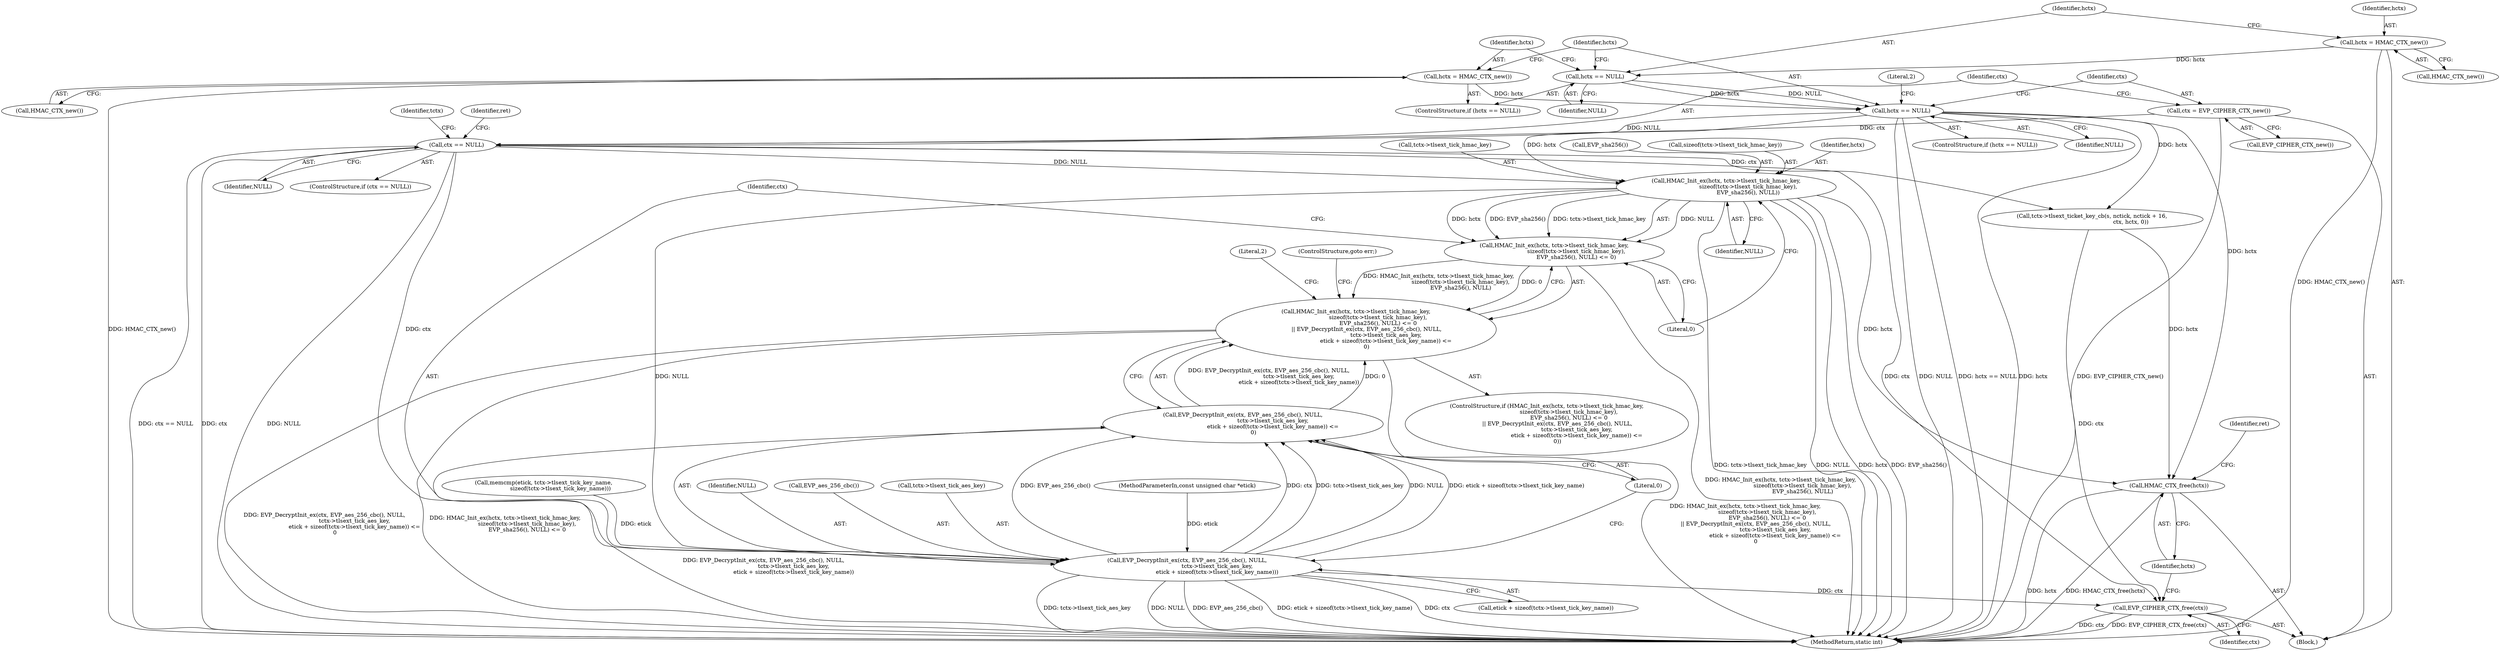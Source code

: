 digraph "0_openssl_e97763c92c655dcf4af2860b3abd2bc4c8a267f9@API" {
"1000240" [label="(Call,HMAC_Init_ex(hctx, tctx->tlsext_tick_hmac_key,\n                         sizeof(tctx->tlsext_tick_hmac_key),\n                         EVP_sha256(), NULL))"];
"1000155" [label="(Call,hctx == NULL)"];
"1000151" [label="(Call,hctx = HMAC_CTX_new())"];
"1000148" [label="(Call,hctx == NULL)"];
"1000144" [label="(Call,hctx = HMAC_CTX_new())"];
"1000165" [label="(Call,ctx == NULL)"];
"1000161" [label="(Call,ctx = EVP_CIPHER_CTX_new())"];
"1000239" [label="(Call,HMAC_Init_ex(hctx, tctx->tlsext_tick_hmac_key,\n                         sizeof(tctx->tlsext_tick_hmac_key),\n                         EVP_sha256(), NULL) <= 0)"];
"1000238" [label="(Call,HMAC_Init_ex(hctx, tctx->tlsext_tick_hmac_key,\n                         sizeof(tctx->tlsext_tick_hmac_key),\n                         EVP_sha256(), NULL) <= 0\n            || EVP_DecryptInit_ex(ctx, EVP_aes_256_cbc(), NULL,\n                                  tctx->tlsext_tick_aes_key,\n                                  etick + sizeof(tctx->tlsext_tick_key_name)) <=\n            0)"];
"1000253" [label="(Call,EVP_DecryptInit_ex(ctx, EVP_aes_256_cbc(), NULL,\n                                  tctx->tlsext_tick_aes_key,\n                                  etick + sizeof(tctx->tlsext_tick_key_name)))"];
"1000252" [label="(Call,EVP_DecryptInit_ex(ctx, EVP_aes_256_cbc(), NULL,\n                                  tctx->tlsext_tick_aes_key,\n                                  etick + sizeof(tctx->tlsext_tick_key_name)) <=\n            0)"];
"1000272" [label="(Call,EVP_CIPHER_CTX_free(ctx))"];
"1000274" [label="(Call,HMAC_CTX_free(hctx))"];
"1000278" [label="(MethodReturn,static int)"];
"1000146" [label="(Call,HMAC_CTX_new())"];
"1000161" [label="(Call,ctx = EVP_CIPHER_CTX_new())"];
"1000250" [label="(Identifier,NULL)"];
"1000154" [label="(ControlStructure,if (hctx == NULL))"];
"1000260" [label="(Call,etick + sizeof(tctx->tlsext_tick_key_name))"];
"1000272" [label="(Call,EVP_CIPHER_CTX_free(ctx))"];
"1000256" [label="(Identifier,NULL)"];
"1000245" [label="(Call,sizeof(tctx->tlsext_tick_hmac_key))"];
"1000155" [label="(Call,hctx == NULL)"];
"1000156" [label="(Identifier,hctx)"];
"1000111" [label="(Block,)"];
"1000145" [label="(Identifier,hctx)"];
"1000237" [label="(ControlStructure,if (HMAC_Init_ex(hctx, tctx->tlsext_tick_hmac_key,\n                         sizeof(tctx->tlsext_tick_hmac_key),\n                         EVP_sha256(), NULL) <= 0\n            || EVP_DecryptInit_ex(ctx, EVP_aes_256_cbc(), NULL,\n                                  tctx->tlsext_tick_aes_key,\n                                  etick + sizeof(tctx->tlsext_tick_key_name)) <=\n            0))"];
"1000255" [label="(Call,EVP_aes_256_cbc())"];
"1000270" [label="(Literal,2)"];
"1000149" [label="(Identifier,hctx)"];
"1000268" [label="(ControlStructure,goto err;)"];
"1000163" [label="(Call,EVP_CIPHER_CTX_new())"];
"1000162" [label="(Identifier,ctx)"];
"1000157" [label="(Identifier,NULL)"];
"1000238" [label="(Call,HMAC_Init_ex(hctx, tctx->tlsext_tick_hmac_key,\n                         sizeof(tctx->tlsext_tick_hmac_key),\n                         EVP_sha256(), NULL) <= 0\n            || EVP_DecryptInit_ex(ctx, EVP_aes_256_cbc(), NULL,\n                                  tctx->tlsext_tick_aes_key,\n                                  etick + sizeof(tctx->tlsext_tick_key_name)) <=\n            0)"];
"1000257" [label="(Call,tctx->tlsext_tick_aes_key)"];
"1000251" [label="(Literal,0)"];
"1000148" [label="(Call,hctx == NULL)"];
"1000160" [label="(Literal,2)"];
"1000166" [label="(Identifier,ctx)"];
"1000176" [label="(Identifier,tctx)"];
"1000152" [label="(Identifier,hctx)"];
"1000153" [label="(Call,HMAC_CTX_new())"];
"1000167" [label="(Identifier,NULL)"];
"1000241" [label="(Identifier,hctx)"];
"1000273" [label="(Identifier,ctx)"];
"1000164" [label="(ControlStructure,if (ctx == NULL))"];
"1000240" [label="(Call,HMAC_Init_ex(hctx, tctx->tlsext_tick_hmac_key,\n                         sizeof(tctx->tlsext_tick_hmac_key),\n                         EVP_sha256(), NULL))"];
"1000253" [label="(Call,EVP_DecryptInit_ex(ctx, EVP_aes_256_cbc(), NULL,\n                                  tctx->tlsext_tick_aes_key,\n                                  etick + sizeof(tctx->tlsext_tick_key_name)))"];
"1000147" [label="(ControlStructure,if (hctx == NULL))"];
"1000242" [label="(Call,tctx->tlsext_tick_hmac_key)"];
"1000170" [label="(Identifier,ret)"];
"1000151" [label="(Call,hctx = HMAC_CTX_new())"];
"1000266" [label="(Literal,0)"];
"1000277" [label="(Identifier,ret)"];
"1000249" [label="(Call,EVP_sha256())"];
"1000188" [label="(Call,tctx->tlsext_ticket_key_cb(s, nctick, nctick + 16,\n                                            ctx, hctx, 0))"];
"1000106" [label="(MethodParameterIn,const unsigned char *etick)"];
"1000239" [label="(Call,HMAC_Init_ex(hctx, tctx->tlsext_tick_hmac_key,\n                         sizeof(tctx->tlsext_tick_hmac_key),\n                         EVP_sha256(), NULL) <= 0)"];
"1000165" [label="(Call,ctx == NULL)"];
"1000275" [label="(Identifier,hctx)"];
"1000150" [label="(Identifier,NULL)"];
"1000252" [label="(Call,EVP_DecryptInit_ex(ctx, EVP_aes_256_cbc(), NULL,\n                                  tctx->tlsext_tick_aes_key,\n                                  etick + sizeof(tctx->tlsext_tick_key_name)) <=\n            0)"];
"1000254" [label="(Identifier,ctx)"];
"1000274" [label="(Call,HMAC_CTX_free(hctx))"];
"1000222" [label="(Call,memcmp(etick, tctx->tlsext_tick_key_name,\n                   sizeof(tctx->tlsext_tick_key_name)))"];
"1000144" [label="(Call,hctx = HMAC_CTX_new())"];
"1000240" -> "1000239"  [label="AST: "];
"1000240" -> "1000250"  [label="CFG: "];
"1000241" -> "1000240"  [label="AST: "];
"1000242" -> "1000240"  [label="AST: "];
"1000245" -> "1000240"  [label="AST: "];
"1000249" -> "1000240"  [label="AST: "];
"1000250" -> "1000240"  [label="AST: "];
"1000251" -> "1000240"  [label="CFG: "];
"1000240" -> "1000278"  [label="DDG: tctx->tlsext_tick_hmac_key"];
"1000240" -> "1000278"  [label="DDG: NULL"];
"1000240" -> "1000278"  [label="DDG: hctx"];
"1000240" -> "1000278"  [label="DDG: EVP_sha256()"];
"1000240" -> "1000239"  [label="DDG: NULL"];
"1000240" -> "1000239"  [label="DDG: hctx"];
"1000240" -> "1000239"  [label="DDG: EVP_sha256()"];
"1000240" -> "1000239"  [label="DDG: tctx->tlsext_tick_hmac_key"];
"1000155" -> "1000240"  [label="DDG: hctx"];
"1000165" -> "1000240"  [label="DDG: NULL"];
"1000240" -> "1000253"  [label="DDG: NULL"];
"1000240" -> "1000274"  [label="DDG: hctx"];
"1000155" -> "1000154"  [label="AST: "];
"1000155" -> "1000157"  [label="CFG: "];
"1000156" -> "1000155"  [label="AST: "];
"1000157" -> "1000155"  [label="AST: "];
"1000160" -> "1000155"  [label="CFG: "];
"1000162" -> "1000155"  [label="CFG: "];
"1000155" -> "1000278"  [label="DDG: NULL"];
"1000155" -> "1000278"  [label="DDG: hctx == NULL"];
"1000155" -> "1000278"  [label="DDG: hctx"];
"1000151" -> "1000155"  [label="DDG: hctx"];
"1000148" -> "1000155"  [label="DDG: hctx"];
"1000148" -> "1000155"  [label="DDG: NULL"];
"1000155" -> "1000165"  [label="DDG: NULL"];
"1000155" -> "1000188"  [label="DDG: hctx"];
"1000155" -> "1000274"  [label="DDG: hctx"];
"1000151" -> "1000147"  [label="AST: "];
"1000151" -> "1000153"  [label="CFG: "];
"1000152" -> "1000151"  [label="AST: "];
"1000153" -> "1000151"  [label="AST: "];
"1000156" -> "1000151"  [label="CFG: "];
"1000151" -> "1000278"  [label="DDG: HMAC_CTX_new()"];
"1000148" -> "1000147"  [label="AST: "];
"1000148" -> "1000150"  [label="CFG: "];
"1000149" -> "1000148"  [label="AST: "];
"1000150" -> "1000148"  [label="AST: "];
"1000152" -> "1000148"  [label="CFG: "];
"1000156" -> "1000148"  [label="CFG: "];
"1000144" -> "1000148"  [label="DDG: hctx"];
"1000144" -> "1000111"  [label="AST: "];
"1000144" -> "1000146"  [label="CFG: "];
"1000145" -> "1000144"  [label="AST: "];
"1000146" -> "1000144"  [label="AST: "];
"1000149" -> "1000144"  [label="CFG: "];
"1000144" -> "1000278"  [label="DDG: HMAC_CTX_new()"];
"1000165" -> "1000164"  [label="AST: "];
"1000165" -> "1000167"  [label="CFG: "];
"1000166" -> "1000165"  [label="AST: "];
"1000167" -> "1000165"  [label="AST: "];
"1000170" -> "1000165"  [label="CFG: "];
"1000176" -> "1000165"  [label="CFG: "];
"1000165" -> "1000278"  [label="DDG: ctx"];
"1000165" -> "1000278"  [label="DDG: NULL"];
"1000165" -> "1000278"  [label="DDG: ctx == NULL"];
"1000161" -> "1000165"  [label="DDG: ctx"];
"1000165" -> "1000188"  [label="DDG: ctx"];
"1000165" -> "1000253"  [label="DDG: ctx"];
"1000165" -> "1000272"  [label="DDG: ctx"];
"1000161" -> "1000111"  [label="AST: "];
"1000161" -> "1000163"  [label="CFG: "];
"1000162" -> "1000161"  [label="AST: "];
"1000163" -> "1000161"  [label="AST: "];
"1000166" -> "1000161"  [label="CFG: "];
"1000161" -> "1000278"  [label="DDG: EVP_CIPHER_CTX_new()"];
"1000239" -> "1000238"  [label="AST: "];
"1000239" -> "1000251"  [label="CFG: "];
"1000251" -> "1000239"  [label="AST: "];
"1000254" -> "1000239"  [label="CFG: "];
"1000238" -> "1000239"  [label="CFG: "];
"1000239" -> "1000278"  [label="DDG: HMAC_Init_ex(hctx, tctx->tlsext_tick_hmac_key,\n                         sizeof(tctx->tlsext_tick_hmac_key),\n                         EVP_sha256(), NULL)"];
"1000239" -> "1000238"  [label="DDG: HMAC_Init_ex(hctx, tctx->tlsext_tick_hmac_key,\n                         sizeof(tctx->tlsext_tick_hmac_key),\n                         EVP_sha256(), NULL)"];
"1000239" -> "1000238"  [label="DDG: 0"];
"1000238" -> "1000237"  [label="AST: "];
"1000238" -> "1000252"  [label="CFG: "];
"1000252" -> "1000238"  [label="AST: "];
"1000268" -> "1000238"  [label="CFG: "];
"1000270" -> "1000238"  [label="CFG: "];
"1000238" -> "1000278"  [label="DDG: HMAC_Init_ex(hctx, tctx->tlsext_tick_hmac_key,\n                         sizeof(tctx->tlsext_tick_hmac_key),\n                         EVP_sha256(), NULL) <= 0"];
"1000238" -> "1000278"  [label="DDG: HMAC_Init_ex(hctx, tctx->tlsext_tick_hmac_key,\n                         sizeof(tctx->tlsext_tick_hmac_key),\n                         EVP_sha256(), NULL) <= 0\n            || EVP_DecryptInit_ex(ctx, EVP_aes_256_cbc(), NULL,\n                                  tctx->tlsext_tick_aes_key,\n                                  etick + sizeof(tctx->tlsext_tick_key_name)) <=\n            0"];
"1000238" -> "1000278"  [label="DDG: EVP_DecryptInit_ex(ctx, EVP_aes_256_cbc(), NULL,\n                                  tctx->tlsext_tick_aes_key,\n                                  etick + sizeof(tctx->tlsext_tick_key_name)) <=\n            0"];
"1000252" -> "1000238"  [label="DDG: EVP_DecryptInit_ex(ctx, EVP_aes_256_cbc(), NULL,\n                                  tctx->tlsext_tick_aes_key,\n                                  etick + sizeof(tctx->tlsext_tick_key_name))"];
"1000252" -> "1000238"  [label="DDG: 0"];
"1000253" -> "1000252"  [label="AST: "];
"1000253" -> "1000260"  [label="CFG: "];
"1000254" -> "1000253"  [label="AST: "];
"1000255" -> "1000253"  [label="AST: "];
"1000256" -> "1000253"  [label="AST: "];
"1000257" -> "1000253"  [label="AST: "];
"1000260" -> "1000253"  [label="AST: "];
"1000266" -> "1000253"  [label="CFG: "];
"1000253" -> "1000278"  [label="DDG: EVP_aes_256_cbc()"];
"1000253" -> "1000278"  [label="DDG: etick + sizeof(tctx->tlsext_tick_key_name)"];
"1000253" -> "1000278"  [label="DDG: ctx"];
"1000253" -> "1000278"  [label="DDG: tctx->tlsext_tick_aes_key"];
"1000253" -> "1000278"  [label="DDG: NULL"];
"1000253" -> "1000252"  [label="DDG: EVP_aes_256_cbc()"];
"1000253" -> "1000252"  [label="DDG: ctx"];
"1000253" -> "1000252"  [label="DDG: tctx->tlsext_tick_aes_key"];
"1000253" -> "1000252"  [label="DDG: NULL"];
"1000253" -> "1000252"  [label="DDG: etick + sizeof(tctx->tlsext_tick_key_name)"];
"1000222" -> "1000253"  [label="DDG: etick"];
"1000106" -> "1000253"  [label="DDG: etick"];
"1000253" -> "1000272"  [label="DDG: ctx"];
"1000252" -> "1000266"  [label="CFG: "];
"1000266" -> "1000252"  [label="AST: "];
"1000252" -> "1000278"  [label="DDG: EVP_DecryptInit_ex(ctx, EVP_aes_256_cbc(), NULL,\n                                  tctx->tlsext_tick_aes_key,\n                                  etick + sizeof(tctx->tlsext_tick_key_name))"];
"1000272" -> "1000111"  [label="AST: "];
"1000272" -> "1000273"  [label="CFG: "];
"1000273" -> "1000272"  [label="AST: "];
"1000275" -> "1000272"  [label="CFG: "];
"1000272" -> "1000278"  [label="DDG: ctx"];
"1000272" -> "1000278"  [label="DDG: EVP_CIPHER_CTX_free(ctx)"];
"1000188" -> "1000272"  [label="DDG: ctx"];
"1000274" -> "1000111"  [label="AST: "];
"1000274" -> "1000275"  [label="CFG: "];
"1000275" -> "1000274"  [label="AST: "];
"1000277" -> "1000274"  [label="CFG: "];
"1000274" -> "1000278"  [label="DDG: hctx"];
"1000274" -> "1000278"  [label="DDG: HMAC_CTX_free(hctx)"];
"1000188" -> "1000274"  [label="DDG: hctx"];
}

